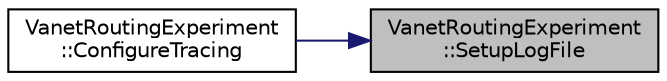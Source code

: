 digraph "VanetRoutingExperiment::SetupLogFile"
{
 // LATEX_PDF_SIZE
  edge [fontname="Helvetica",fontsize="10",labelfontname="Helvetica",labelfontsize="10"];
  node [fontname="Helvetica",fontsize="10",shape=record];
  rankdir="RL";
  Node1 [label="VanetRoutingExperiment\l::SetupLogFile",height=0.2,width=0.4,color="black", fillcolor="grey75", style="filled", fontcolor="black",tooltip="Set up log file."];
  Node1 -> Node2 [dir="back",color="midnightblue",fontsize="10",style="solid",fontname="Helvetica"];
  Node2 [label="VanetRoutingExperiment\l::ConfigureTracing",height=0.2,width=0.4,color="black", fillcolor="white", style="filled",URL="$class_vanet_routing_experiment.html#a8e298dd2353eae14bbf00009e728885e",tooltip="Configure tracing."];
}
